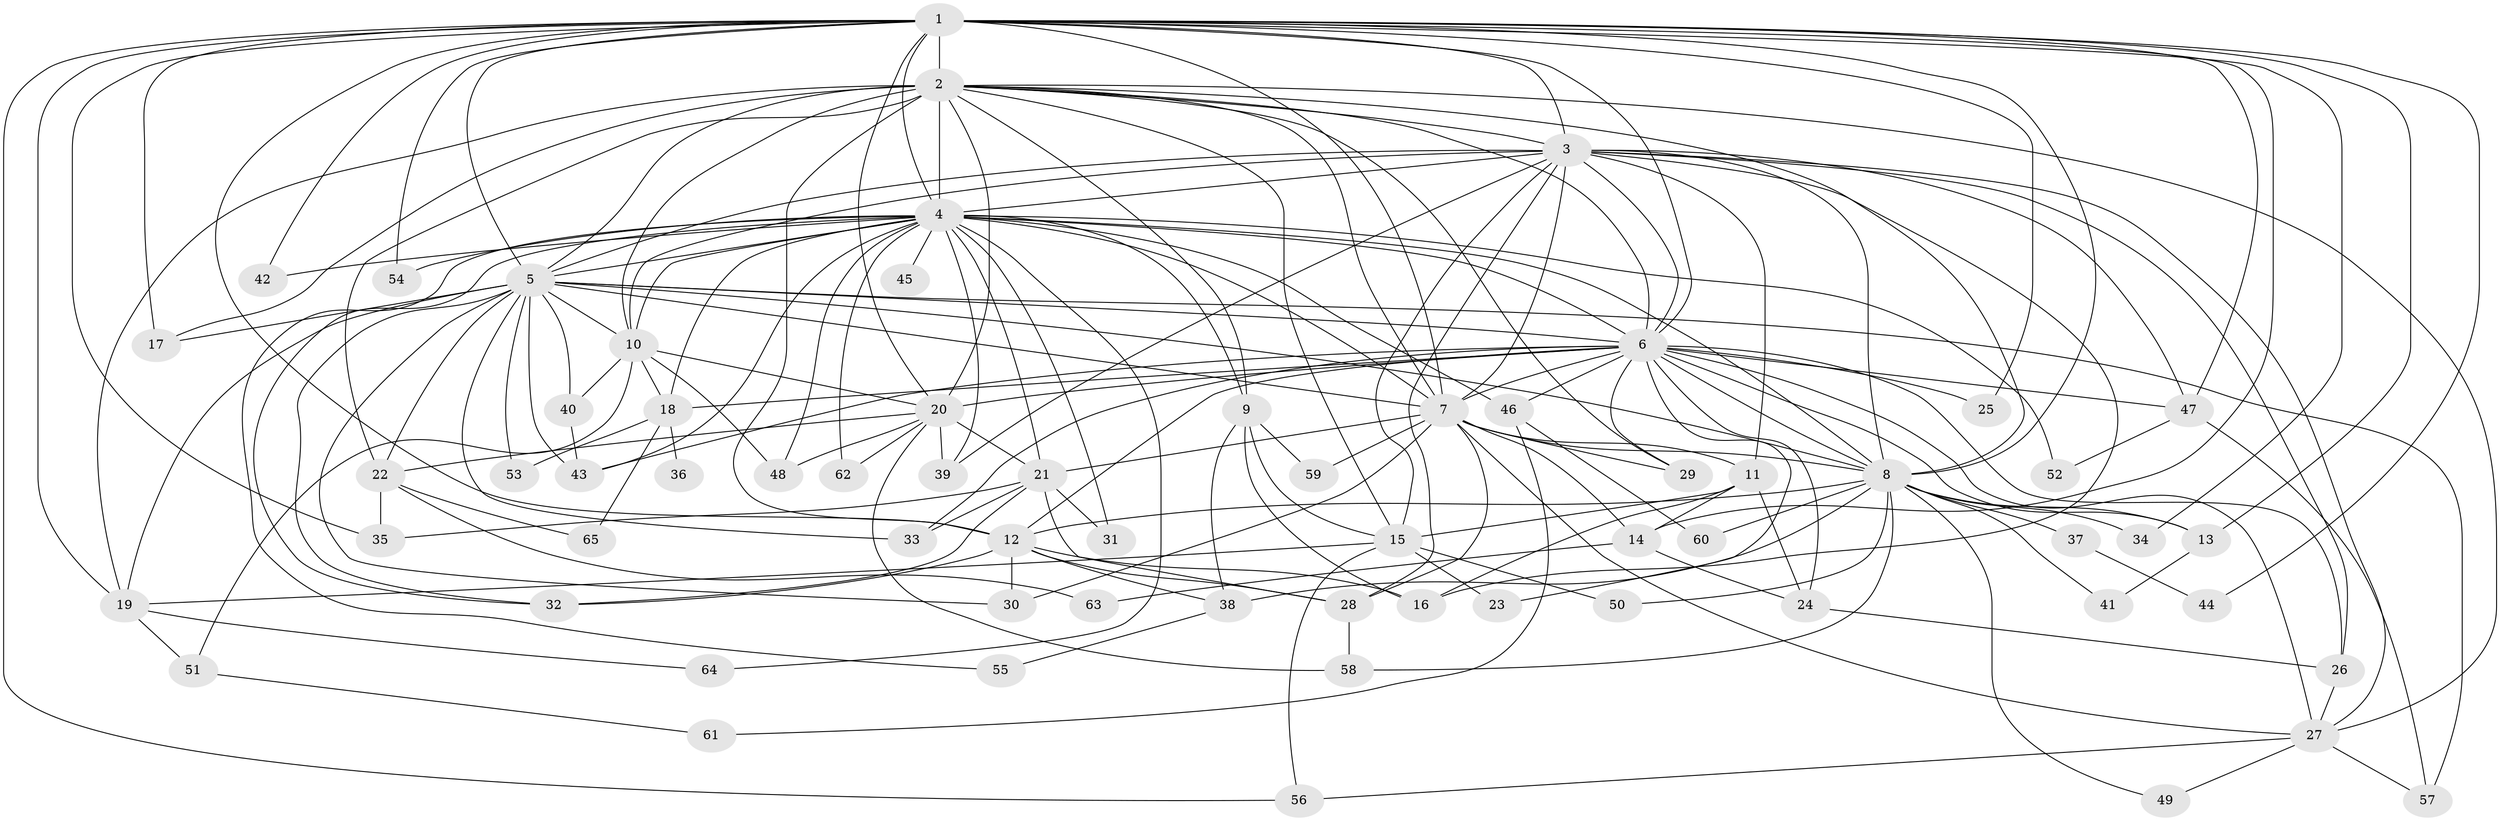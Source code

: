 // original degree distribution, {25: 0.023255813953488372, 21: 0.015503875968992248, 30: 0.007751937984496124, 23: 0.007751937984496124, 17: 0.007751937984496124, 16: 0.007751937984496124, 18: 0.007751937984496124, 6: 0.046511627906976744, 8: 0.007751937984496124, 4: 0.11627906976744186, 3: 0.21705426356589147, 5: 0.023255813953488372, 7: 0.015503875968992248, 2: 0.49612403100775193}
// Generated by graph-tools (version 1.1) at 2025/49/03/04/25 22:49:49]
// undirected, 65 vertices, 179 edges
graph export_dot {
  node [color=gray90,style=filled];
  1;
  2;
  3;
  4;
  5;
  6;
  7;
  8;
  9;
  10;
  11;
  12;
  13;
  14;
  15;
  16;
  17;
  18;
  19;
  20;
  21;
  22;
  23;
  24;
  25;
  26;
  27;
  28;
  29;
  30;
  31;
  32;
  33;
  34;
  35;
  36;
  37;
  38;
  39;
  40;
  41;
  42;
  43;
  44;
  45;
  46;
  47;
  48;
  49;
  50;
  51;
  52;
  53;
  54;
  55;
  56;
  57;
  58;
  59;
  60;
  61;
  62;
  63;
  64;
  65;
  1 -- 2 [weight=3.0];
  1 -- 3 [weight=2.0];
  1 -- 4 [weight=1.0];
  1 -- 5 [weight=2.0];
  1 -- 6 [weight=1.0];
  1 -- 7 [weight=1.0];
  1 -- 8 [weight=1.0];
  1 -- 12 [weight=1.0];
  1 -- 13 [weight=1.0];
  1 -- 14 [weight=1.0];
  1 -- 17 [weight=1.0];
  1 -- 19 [weight=1.0];
  1 -- 20 [weight=1.0];
  1 -- 25 [weight=1.0];
  1 -- 34 [weight=1.0];
  1 -- 35 [weight=1.0];
  1 -- 42 [weight=1.0];
  1 -- 44 [weight=1.0];
  1 -- 47 [weight=1.0];
  1 -- 54 [weight=1.0];
  1 -- 56 [weight=1.0];
  2 -- 3 [weight=2.0];
  2 -- 4 [weight=4.0];
  2 -- 5 [weight=5.0];
  2 -- 6 [weight=2.0];
  2 -- 7 [weight=2.0];
  2 -- 8 [weight=2.0];
  2 -- 9 [weight=1.0];
  2 -- 10 [weight=1.0];
  2 -- 12 [weight=6.0];
  2 -- 15 [weight=2.0];
  2 -- 17 [weight=1.0];
  2 -- 19 [weight=2.0];
  2 -- 20 [weight=6.0];
  2 -- 22 [weight=2.0];
  2 -- 27 [weight=1.0];
  2 -- 29 [weight=2.0];
  3 -- 4 [weight=1.0];
  3 -- 5 [weight=2.0];
  3 -- 6 [weight=1.0];
  3 -- 7 [weight=1.0];
  3 -- 8 [weight=1.0];
  3 -- 10 [weight=1.0];
  3 -- 11 [weight=2.0];
  3 -- 15 [weight=1.0];
  3 -- 16 [weight=1.0];
  3 -- 26 [weight=1.0];
  3 -- 27 [weight=1.0];
  3 -- 28 [weight=1.0];
  3 -- 39 [weight=1.0];
  3 -- 47 [weight=2.0];
  4 -- 5 [weight=2.0];
  4 -- 6 [weight=1.0];
  4 -- 7 [weight=1.0];
  4 -- 8 [weight=1.0];
  4 -- 9 [weight=1.0];
  4 -- 10 [weight=1.0];
  4 -- 18 [weight=2.0];
  4 -- 21 [weight=2.0];
  4 -- 31 [weight=1.0];
  4 -- 32 [weight=1.0];
  4 -- 39 [weight=1.0];
  4 -- 42 [weight=1.0];
  4 -- 43 [weight=1.0];
  4 -- 45 [weight=1.0];
  4 -- 46 [weight=1.0];
  4 -- 48 [weight=1.0];
  4 -- 52 [weight=1.0];
  4 -- 54 [weight=1.0];
  4 -- 55 [weight=1.0];
  4 -- 62 [weight=1.0];
  4 -- 64 [weight=1.0];
  5 -- 6 [weight=3.0];
  5 -- 7 [weight=2.0];
  5 -- 8 [weight=3.0];
  5 -- 10 [weight=1.0];
  5 -- 17 [weight=1.0];
  5 -- 19 [weight=1.0];
  5 -- 22 [weight=1.0];
  5 -- 30 [weight=1.0];
  5 -- 32 [weight=1.0];
  5 -- 33 [weight=1.0];
  5 -- 40 [weight=1.0];
  5 -- 43 [weight=1.0];
  5 -- 53 [weight=1.0];
  5 -- 57 [weight=1.0];
  6 -- 7 [weight=2.0];
  6 -- 8 [weight=1.0];
  6 -- 12 [weight=1.0];
  6 -- 13 [weight=1.0];
  6 -- 18 [weight=1.0];
  6 -- 20 [weight=1.0];
  6 -- 23 [weight=1.0];
  6 -- 24 [weight=1.0];
  6 -- 25 [weight=1.0];
  6 -- 26 [weight=1.0];
  6 -- 27 [weight=1.0];
  6 -- 29 [weight=1.0];
  6 -- 33 [weight=1.0];
  6 -- 43 [weight=1.0];
  6 -- 46 [weight=1.0];
  6 -- 47 [weight=1.0];
  7 -- 8 [weight=1.0];
  7 -- 11 [weight=1.0];
  7 -- 14 [weight=1.0];
  7 -- 21 [weight=1.0];
  7 -- 27 [weight=1.0];
  7 -- 28 [weight=1.0];
  7 -- 29 [weight=1.0];
  7 -- 30 [weight=1.0];
  7 -- 59 [weight=1.0];
  8 -- 12 [weight=1.0];
  8 -- 13 [weight=1.0];
  8 -- 34 [weight=1.0];
  8 -- 37 [weight=1.0];
  8 -- 38 [weight=1.0];
  8 -- 41 [weight=1.0];
  8 -- 49 [weight=1.0];
  8 -- 50 [weight=1.0];
  8 -- 58 [weight=1.0];
  8 -- 60 [weight=1.0];
  9 -- 15 [weight=1.0];
  9 -- 16 [weight=1.0];
  9 -- 38 [weight=1.0];
  9 -- 59 [weight=1.0];
  10 -- 18 [weight=2.0];
  10 -- 20 [weight=1.0];
  10 -- 40 [weight=1.0];
  10 -- 48 [weight=1.0];
  10 -- 51 [weight=1.0];
  11 -- 14 [weight=1.0];
  11 -- 15 [weight=1.0];
  11 -- 16 [weight=1.0];
  11 -- 24 [weight=1.0];
  12 -- 16 [weight=1.0];
  12 -- 28 [weight=2.0];
  12 -- 30 [weight=1.0];
  12 -- 32 [weight=1.0];
  12 -- 38 [weight=1.0];
  13 -- 41 [weight=1.0];
  14 -- 24 [weight=1.0];
  14 -- 63 [weight=1.0];
  15 -- 19 [weight=1.0];
  15 -- 23 [weight=1.0];
  15 -- 50 [weight=1.0];
  15 -- 56 [weight=1.0];
  18 -- 36 [weight=2.0];
  18 -- 53 [weight=1.0];
  18 -- 65 [weight=1.0];
  19 -- 51 [weight=1.0];
  19 -- 64 [weight=1.0];
  20 -- 21 [weight=1.0];
  20 -- 22 [weight=1.0];
  20 -- 39 [weight=1.0];
  20 -- 48 [weight=1.0];
  20 -- 58 [weight=1.0];
  20 -- 62 [weight=1.0];
  21 -- 28 [weight=1.0];
  21 -- 31 [weight=1.0];
  21 -- 32 [weight=1.0];
  21 -- 33 [weight=1.0];
  21 -- 35 [weight=1.0];
  22 -- 35 [weight=1.0];
  22 -- 63 [weight=1.0];
  22 -- 65 [weight=1.0];
  24 -- 26 [weight=1.0];
  26 -- 27 [weight=1.0];
  27 -- 49 [weight=1.0];
  27 -- 56 [weight=1.0];
  27 -- 57 [weight=1.0];
  28 -- 58 [weight=1.0];
  37 -- 44 [weight=1.0];
  38 -- 55 [weight=1.0];
  40 -- 43 [weight=1.0];
  46 -- 60 [weight=1.0];
  46 -- 61 [weight=1.0];
  47 -- 52 [weight=1.0];
  47 -- 57 [weight=1.0];
  51 -- 61 [weight=1.0];
}
